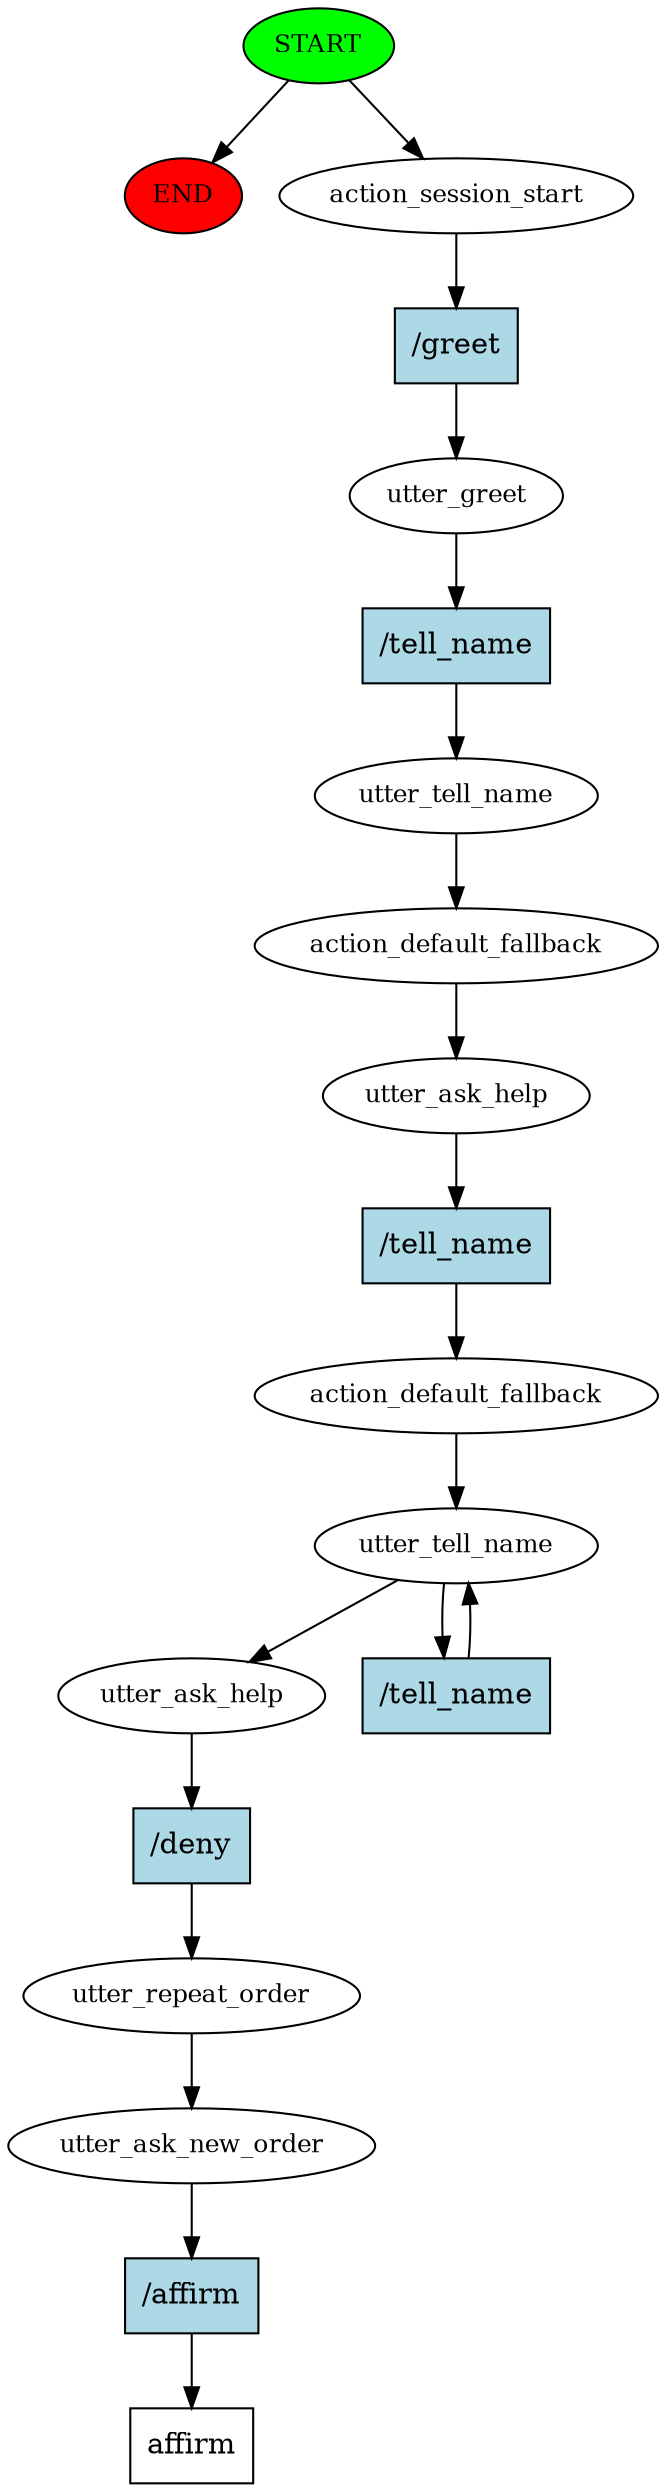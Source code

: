 digraph  {
0 [class="start active", fillcolor=green, fontsize=12, label=START, style=filled];
"-1" [class=end, fillcolor=red, fontsize=12, label=END, style=filled];
1 [class=active, fontsize=12, label=action_session_start];
2 [class=active, fontsize=12, label=utter_greet];
3 [class=active, fontsize=12, label=utter_tell_name];
4 [class=active, fontsize=12, label=action_default_fallback];
5 [class=active, fontsize=12, label=utter_ask_help];
6 [class=active, fontsize=12, label=action_default_fallback];
7 [class=active, fontsize=12, label=utter_tell_name];
9 [class=active, fontsize=12, label=utter_ask_help];
10 [class=active, fontsize=12, label=utter_repeat_order];
11 [class=active, fontsize=12, label=utter_ask_new_order];
12 [class="intent dashed active", label=affirm, shape=rect];
13 [class="intent active", fillcolor=lightblue, label="/greet", shape=rect, style=filled];
14 [class="intent active", fillcolor=lightblue, label="/tell_name", shape=rect, style=filled];
15 [class="intent active", fillcolor=lightblue, label="/tell_name", shape=rect, style=filled];
16 [class="intent active", fillcolor=lightblue, label="/tell_name", shape=rect, style=filled];
17 [class="intent active", fillcolor=lightblue, label="/deny", shape=rect, style=filled];
18 [class="intent active", fillcolor=lightblue, label="/affirm", shape=rect, style=filled];
0 -> "-1"  [class="", key=NONE, label=""];
0 -> 1  [class=active, key=NONE, label=""];
1 -> 13  [class=active, key=0];
2 -> 14  [class=active, key=0];
3 -> 4  [class=active, key=NONE, label=""];
4 -> 5  [class=active, key=NONE, label=""];
5 -> 15  [class=active, key=0];
6 -> 7  [class=active, key=NONE, label=""];
7 -> 9  [class=active, key=NONE, label=""];
7 -> 16  [class=active, key=0];
9 -> 17  [class=active, key=0];
10 -> 11  [class=active, key=NONE, label=""];
11 -> 18  [class=active, key=0];
13 -> 2  [class=active, key=0];
14 -> 3  [class=active, key=0];
15 -> 6  [class=active, key=0];
16 -> 7  [class=active, key=0];
17 -> 10  [class=active, key=0];
18 -> 12  [class=active, key=0];
}
